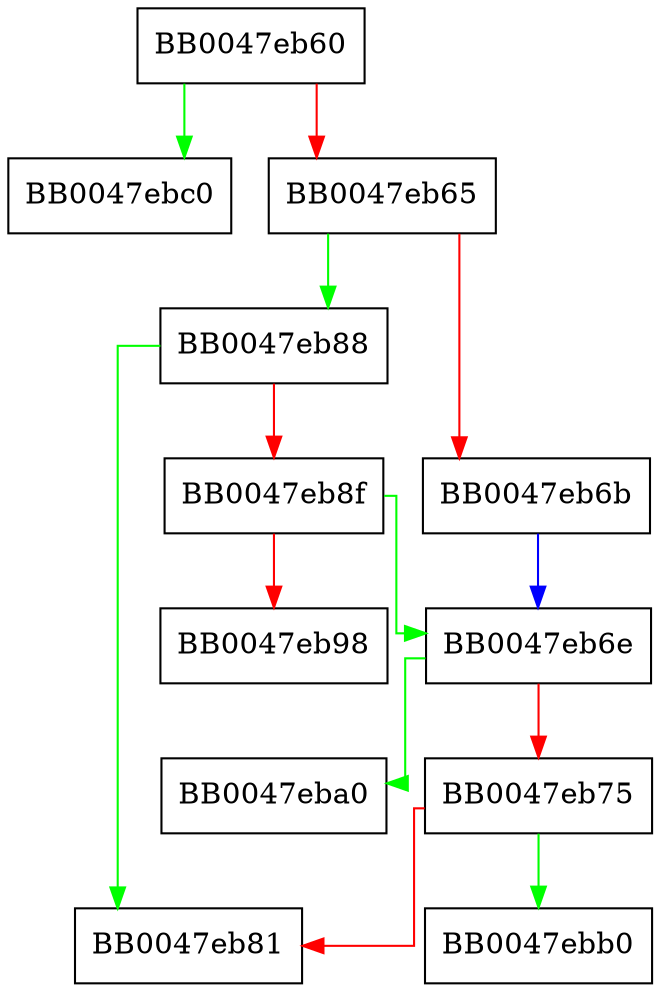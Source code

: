 digraph SSL_get_client_CA_list {
  node [shape="box"];
  graph [splines=ortho];
  BB0047eb60 -> BB0047ebc0 [color="green"];
  BB0047eb60 -> BB0047eb65 [color="red"];
  BB0047eb65 -> BB0047eb88 [color="green"];
  BB0047eb65 -> BB0047eb6b [color="red"];
  BB0047eb6b -> BB0047eb6e [color="blue"];
  BB0047eb6e -> BB0047eba0 [color="green"];
  BB0047eb6e -> BB0047eb75 [color="red"];
  BB0047eb75 -> BB0047ebb0 [color="green"];
  BB0047eb75 -> BB0047eb81 [color="red"];
  BB0047eb88 -> BB0047eb81 [color="green"];
  BB0047eb88 -> BB0047eb8f [color="red"];
  BB0047eb8f -> BB0047eb6e [color="green"];
  BB0047eb8f -> BB0047eb98 [color="red"];
}